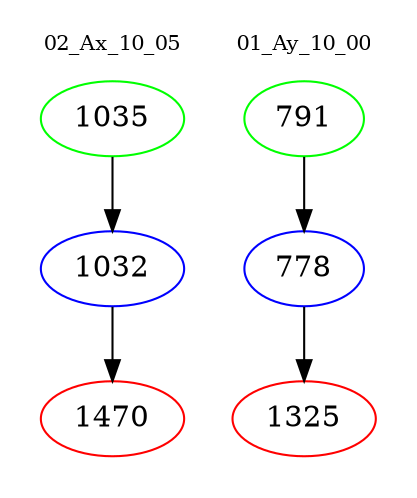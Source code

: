 digraph{
subgraph cluster_0 {
color = white
label = "02_Ax_10_05";
fontsize=10;
T0_1035 [label="1035", color="green"]
T0_1035 -> T0_1032 [color="black"]
T0_1032 [label="1032", color="blue"]
T0_1032 -> T0_1470 [color="black"]
T0_1470 [label="1470", color="red"]
}
subgraph cluster_1 {
color = white
label = "01_Ay_10_00";
fontsize=10;
T1_791 [label="791", color="green"]
T1_791 -> T1_778 [color="black"]
T1_778 [label="778", color="blue"]
T1_778 -> T1_1325 [color="black"]
T1_1325 [label="1325", color="red"]
}
}

